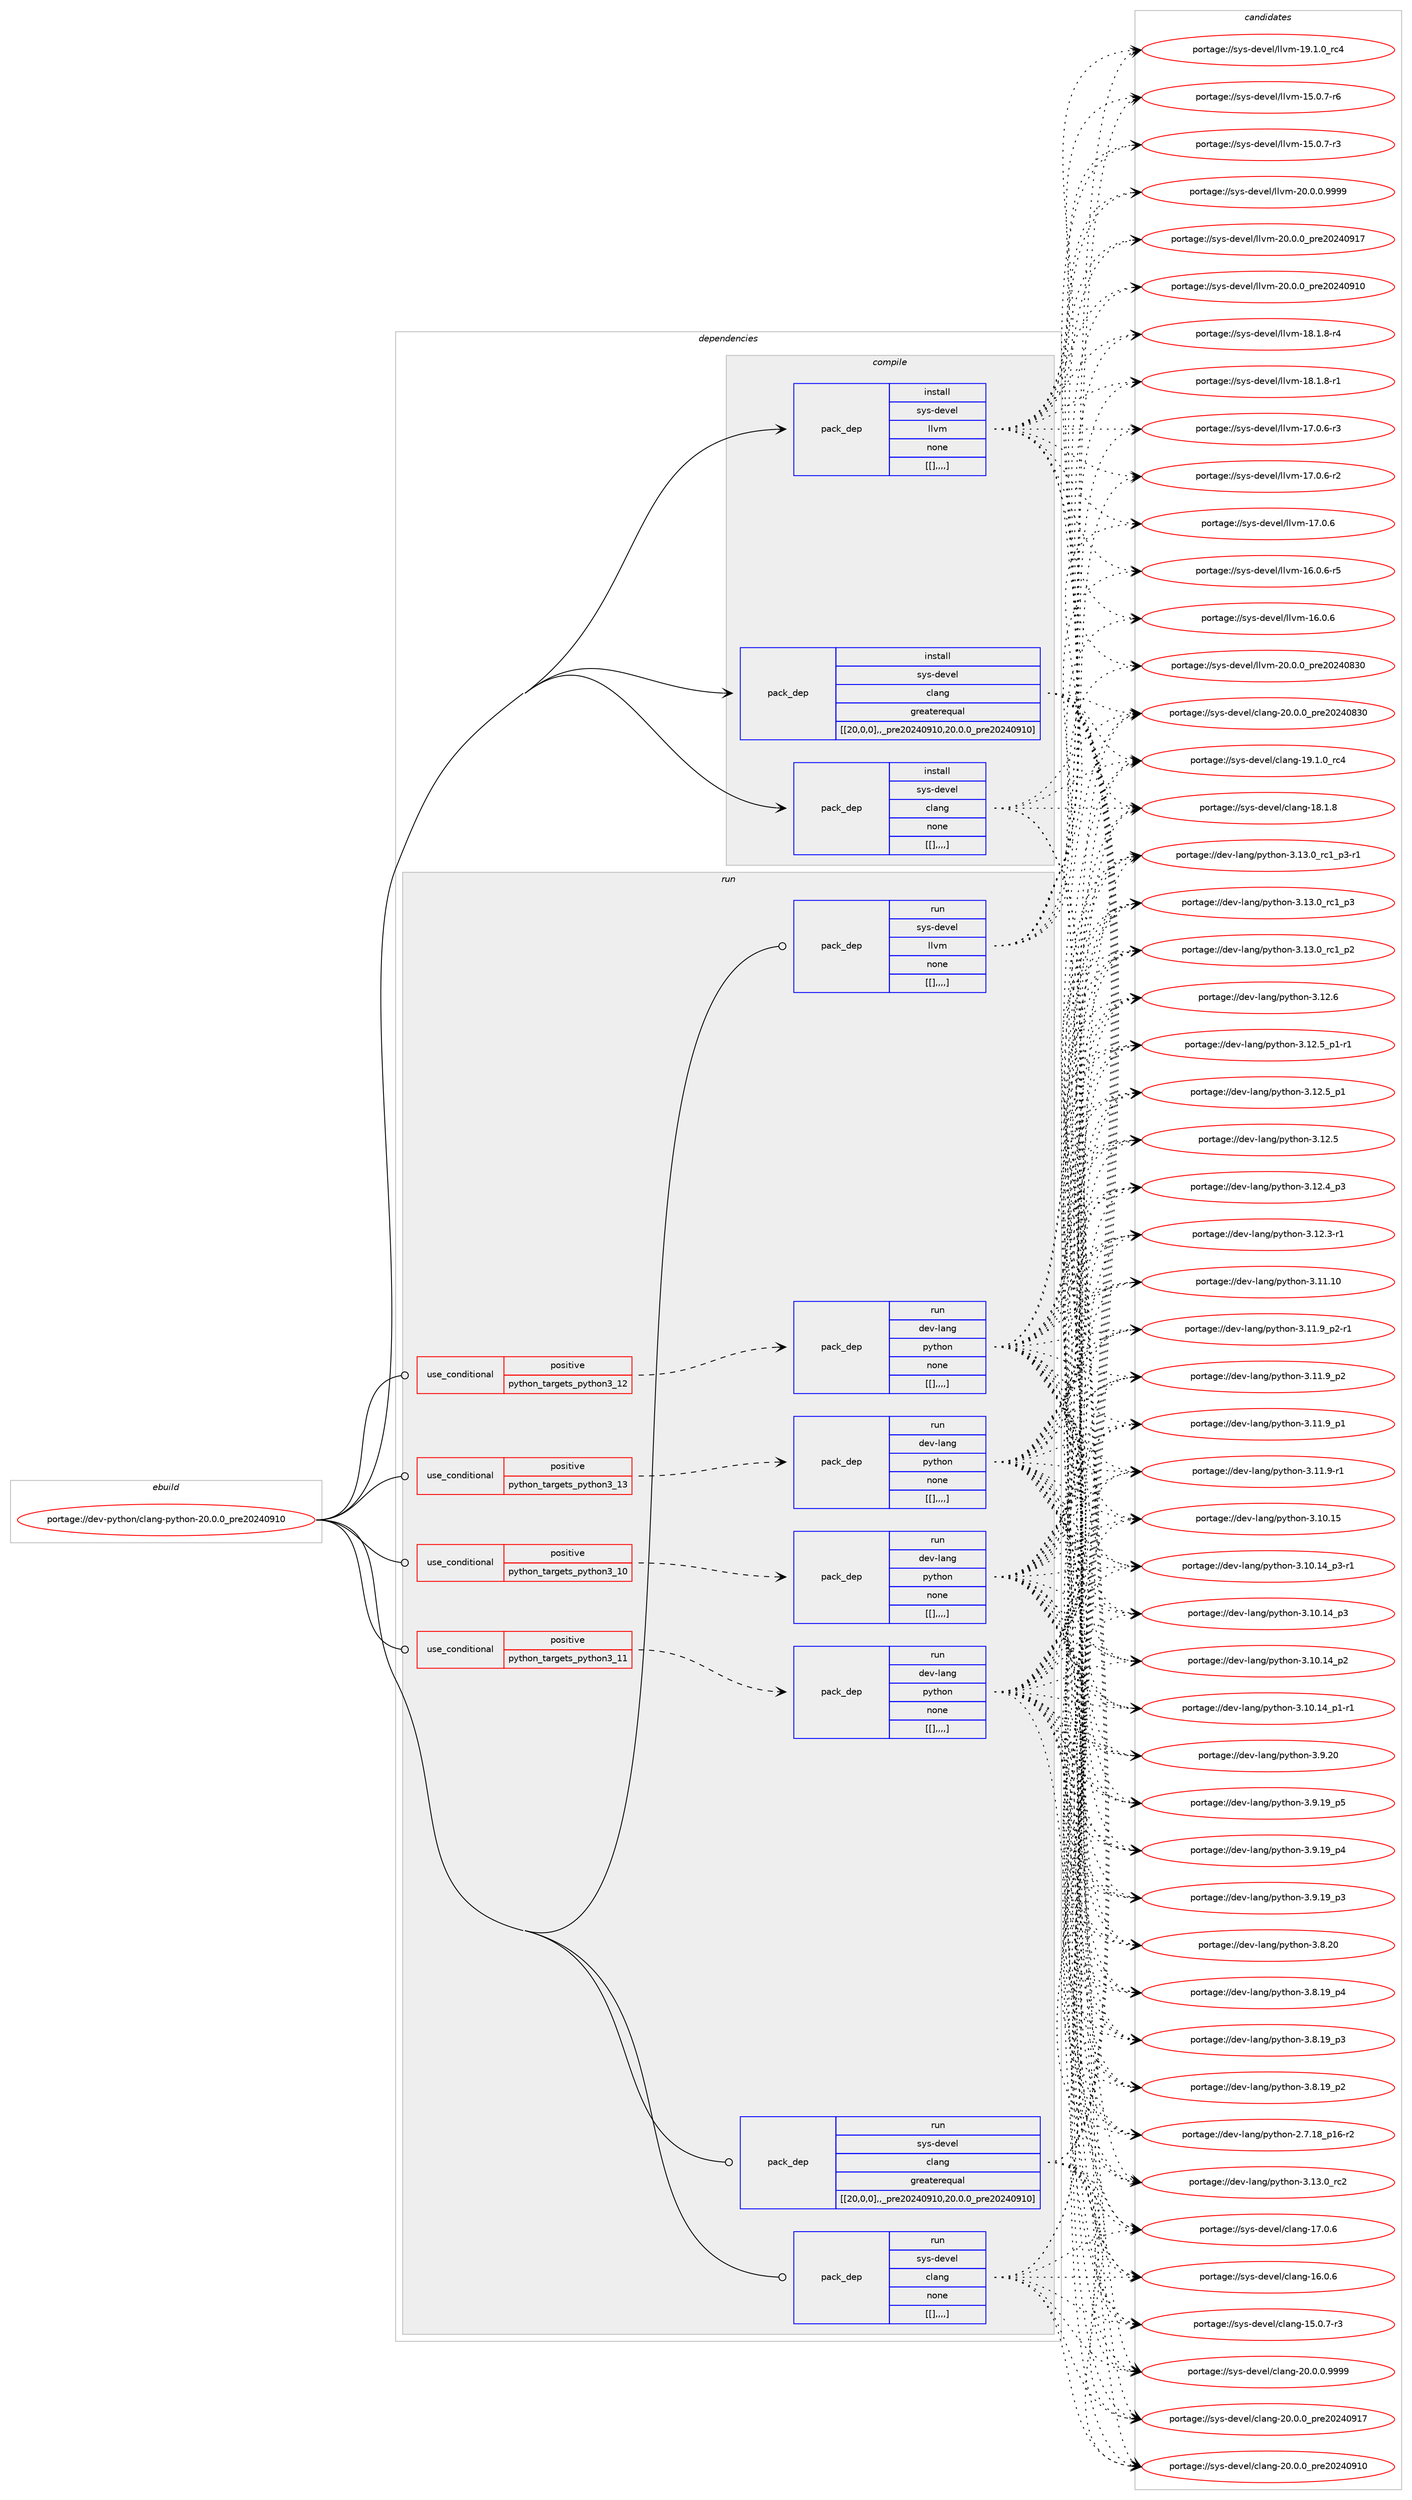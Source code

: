 digraph prolog {

# *************
# Graph options
# *************

newrank=true;
concentrate=true;
compound=true;
graph [rankdir=LR,fontname=Helvetica,fontsize=10,ranksep=1.5];#, ranksep=2.5, nodesep=0.2];
edge  [arrowhead=vee];
node  [fontname=Helvetica,fontsize=10];

# **********
# The ebuild
# **********

subgraph cluster_leftcol {
color=gray;
label=<<i>ebuild</i>>;
id [label="portage://dev-python/clang-python-20.0.0_pre20240910", color=red, width=4, href="../dev-python/clang-python-20.0.0_pre20240910.svg"];
}

# ****************
# The dependencies
# ****************

subgraph cluster_midcol {
color=gray;
label=<<i>dependencies</i>>;
subgraph cluster_compile {
fillcolor="#eeeeee";
style=filled;
label=<<i>compile</i>>;
subgraph pack111250 {
dependency144775 [label=<<TABLE BORDER="0" CELLBORDER="1" CELLSPACING="0" CELLPADDING="4" WIDTH="220"><TR><TD ROWSPAN="6" CELLPADDING="30">pack_dep</TD></TR><TR><TD WIDTH="110">install</TD></TR><TR><TD>sys-devel</TD></TR><TR><TD>clang</TD></TR><TR><TD>greaterequal</TD></TR><TR><TD>[[20,0,0],,_pre20240910,20.0.0_pre20240910]</TD></TR></TABLE>>, shape=none, color=blue];
}
id:e -> dependency144775:w [weight=20,style="solid",arrowhead="vee"];
subgraph pack111251 {
dependency144776 [label=<<TABLE BORDER="0" CELLBORDER="1" CELLSPACING="0" CELLPADDING="4" WIDTH="220"><TR><TD ROWSPAN="6" CELLPADDING="30">pack_dep</TD></TR><TR><TD WIDTH="110">install</TD></TR><TR><TD>sys-devel</TD></TR><TR><TD>clang</TD></TR><TR><TD>none</TD></TR><TR><TD>[[],,,,]</TD></TR></TABLE>>, shape=none, color=blue];
}
id:e -> dependency144776:w [weight=20,style="solid",arrowhead="vee"];
subgraph pack111252 {
dependency144777 [label=<<TABLE BORDER="0" CELLBORDER="1" CELLSPACING="0" CELLPADDING="4" WIDTH="220"><TR><TD ROWSPAN="6" CELLPADDING="30">pack_dep</TD></TR><TR><TD WIDTH="110">install</TD></TR><TR><TD>sys-devel</TD></TR><TR><TD>llvm</TD></TR><TR><TD>none</TD></TR><TR><TD>[[],,,,]</TD></TR></TABLE>>, shape=none, color=blue];
}
id:e -> dependency144777:w [weight=20,style="solid",arrowhead="vee"];
}
subgraph cluster_compileandrun {
fillcolor="#eeeeee";
style=filled;
label=<<i>compile and run</i>>;
}
subgraph cluster_run {
fillcolor="#eeeeee";
style=filled;
label=<<i>run</i>>;
subgraph cond32309 {
dependency144778 [label=<<TABLE BORDER="0" CELLBORDER="1" CELLSPACING="0" CELLPADDING="4"><TR><TD ROWSPAN="3" CELLPADDING="10">use_conditional</TD></TR><TR><TD>positive</TD></TR><TR><TD>python_targets_python3_10</TD></TR></TABLE>>, shape=none, color=red];
subgraph pack111253 {
dependency144779 [label=<<TABLE BORDER="0" CELLBORDER="1" CELLSPACING="0" CELLPADDING="4" WIDTH="220"><TR><TD ROWSPAN="6" CELLPADDING="30">pack_dep</TD></TR><TR><TD WIDTH="110">run</TD></TR><TR><TD>dev-lang</TD></TR><TR><TD>python</TD></TR><TR><TD>none</TD></TR><TR><TD>[[],,,,]</TD></TR></TABLE>>, shape=none, color=blue];
}
dependency144778:e -> dependency144779:w [weight=20,style="dashed",arrowhead="vee"];
}
id:e -> dependency144778:w [weight=20,style="solid",arrowhead="odot"];
subgraph cond32310 {
dependency144780 [label=<<TABLE BORDER="0" CELLBORDER="1" CELLSPACING="0" CELLPADDING="4"><TR><TD ROWSPAN="3" CELLPADDING="10">use_conditional</TD></TR><TR><TD>positive</TD></TR><TR><TD>python_targets_python3_11</TD></TR></TABLE>>, shape=none, color=red];
subgraph pack111254 {
dependency144781 [label=<<TABLE BORDER="0" CELLBORDER="1" CELLSPACING="0" CELLPADDING="4" WIDTH="220"><TR><TD ROWSPAN="6" CELLPADDING="30">pack_dep</TD></TR><TR><TD WIDTH="110">run</TD></TR><TR><TD>dev-lang</TD></TR><TR><TD>python</TD></TR><TR><TD>none</TD></TR><TR><TD>[[],,,,]</TD></TR></TABLE>>, shape=none, color=blue];
}
dependency144780:e -> dependency144781:w [weight=20,style="dashed",arrowhead="vee"];
}
id:e -> dependency144780:w [weight=20,style="solid",arrowhead="odot"];
subgraph cond32311 {
dependency144782 [label=<<TABLE BORDER="0" CELLBORDER="1" CELLSPACING="0" CELLPADDING="4"><TR><TD ROWSPAN="3" CELLPADDING="10">use_conditional</TD></TR><TR><TD>positive</TD></TR><TR><TD>python_targets_python3_12</TD></TR></TABLE>>, shape=none, color=red];
subgraph pack111255 {
dependency144783 [label=<<TABLE BORDER="0" CELLBORDER="1" CELLSPACING="0" CELLPADDING="4" WIDTH="220"><TR><TD ROWSPAN="6" CELLPADDING="30">pack_dep</TD></TR><TR><TD WIDTH="110">run</TD></TR><TR><TD>dev-lang</TD></TR><TR><TD>python</TD></TR><TR><TD>none</TD></TR><TR><TD>[[],,,,]</TD></TR></TABLE>>, shape=none, color=blue];
}
dependency144782:e -> dependency144783:w [weight=20,style="dashed",arrowhead="vee"];
}
id:e -> dependency144782:w [weight=20,style="solid",arrowhead="odot"];
subgraph cond32312 {
dependency144784 [label=<<TABLE BORDER="0" CELLBORDER="1" CELLSPACING="0" CELLPADDING="4"><TR><TD ROWSPAN="3" CELLPADDING="10">use_conditional</TD></TR><TR><TD>positive</TD></TR><TR><TD>python_targets_python3_13</TD></TR></TABLE>>, shape=none, color=red];
subgraph pack111256 {
dependency144785 [label=<<TABLE BORDER="0" CELLBORDER="1" CELLSPACING="0" CELLPADDING="4" WIDTH="220"><TR><TD ROWSPAN="6" CELLPADDING="30">pack_dep</TD></TR><TR><TD WIDTH="110">run</TD></TR><TR><TD>dev-lang</TD></TR><TR><TD>python</TD></TR><TR><TD>none</TD></TR><TR><TD>[[],,,,]</TD></TR></TABLE>>, shape=none, color=blue];
}
dependency144784:e -> dependency144785:w [weight=20,style="dashed",arrowhead="vee"];
}
id:e -> dependency144784:w [weight=20,style="solid",arrowhead="odot"];
subgraph pack111257 {
dependency144786 [label=<<TABLE BORDER="0" CELLBORDER="1" CELLSPACING="0" CELLPADDING="4" WIDTH="220"><TR><TD ROWSPAN="6" CELLPADDING="30">pack_dep</TD></TR><TR><TD WIDTH="110">run</TD></TR><TR><TD>sys-devel</TD></TR><TR><TD>clang</TD></TR><TR><TD>greaterequal</TD></TR><TR><TD>[[20,0,0],,_pre20240910,20.0.0_pre20240910]</TD></TR></TABLE>>, shape=none, color=blue];
}
id:e -> dependency144786:w [weight=20,style="solid",arrowhead="odot"];
subgraph pack111258 {
dependency144787 [label=<<TABLE BORDER="0" CELLBORDER="1" CELLSPACING="0" CELLPADDING="4" WIDTH="220"><TR><TD ROWSPAN="6" CELLPADDING="30">pack_dep</TD></TR><TR><TD WIDTH="110">run</TD></TR><TR><TD>sys-devel</TD></TR><TR><TD>clang</TD></TR><TR><TD>none</TD></TR><TR><TD>[[],,,,]</TD></TR></TABLE>>, shape=none, color=blue];
}
id:e -> dependency144787:w [weight=20,style="solid",arrowhead="odot"];
subgraph pack111259 {
dependency144788 [label=<<TABLE BORDER="0" CELLBORDER="1" CELLSPACING="0" CELLPADDING="4" WIDTH="220"><TR><TD ROWSPAN="6" CELLPADDING="30">pack_dep</TD></TR><TR><TD WIDTH="110">run</TD></TR><TR><TD>sys-devel</TD></TR><TR><TD>llvm</TD></TR><TR><TD>none</TD></TR><TR><TD>[[],,,,]</TD></TR></TABLE>>, shape=none, color=blue];
}
id:e -> dependency144788:w [weight=20,style="solid",arrowhead="odot"];
}
}

# **************
# The candidates
# **************

subgraph cluster_choices {
rank=same;
color=gray;
label=<<i>candidates</i>>;

subgraph choice111250 {
color=black;
nodesep=1;
choice11512111545100101118101108479910897110103455048464846484657575757 [label="portage://sys-devel/clang-20.0.0.9999", color=red, width=4,href="../sys-devel/clang-20.0.0.9999.svg"];
choice1151211154510010111810110847991089711010345504846484648951121141015048505248574955 [label="portage://sys-devel/clang-20.0.0_pre20240917", color=red, width=4,href="../sys-devel/clang-20.0.0_pre20240917.svg"];
choice1151211154510010111810110847991089711010345504846484648951121141015048505248574948 [label="portage://sys-devel/clang-20.0.0_pre20240910", color=red, width=4,href="../sys-devel/clang-20.0.0_pre20240910.svg"];
choice1151211154510010111810110847991089711010345504846484648951121141015048505248565148 [label="portage://sys-devel/clang-20.0.0_pre20240830", color=red, width=4,href="../sys-devel/clang-20.0.0_pre20240830.svg"];
choice1151211154510010111810110847991089711010345495746494648951149952 [label="portage://sys-devel/clang-19.1.0_rc4", color=red, width=4,href="../sys-devel/clang-19.1.0_rc4.svg"];
choice1151211154510010111810110847991089711010345495646494656 [label="portage://sys-devel/clang-18.1.8", color=red, width=4,href="../sys-devel/clang-18.1.8.svg"];
choice1151211154510010111810110847991089711010345495546484654 [label="portage://sys-devel/clang-17.0.6", color=red, width=4,href="../sys-devel/clang-17.0.6.svg"];
choice1151211154510010111810110847991089711010345495446484654 [label="portage://sys-devel/clang-16.0.6", color=red, width=4,href="../sys-devel/clang-16.0.6.svg"];
choice11512111545100101118101108479910897110103454953464846554511451 [label="portage://sys-devel/clang-15.0.7-r3", color=red, width=4,href="../sys-devel/clang-15.0.7-r3.svg"];
dependency144775:e -> choice11512111545100101118101108479910897110103455048464846484657575757:w [style=dotted,weight="100"];
dependency144775:e -> choice1151211154510010111810110847991089711010345504846484648951121141015048505248574955:w [style=dotted,weight="100"];
dependency144775:e -> choice1151211154510010111810110847991089711010345504846484648951121141015048505248574948:w [style=dotted,weight="100"];
dependency144775:e -> choice1151211154510010111810110847991089711010345504846484648951121141015048505248565148:w [style=dotted,weight="100"];
dependency144775:e -> choice1151211154510010111810110847991089711010345495746494648951149952:w [style=dotted,weight="100"];
dependency144775:e -> choice1151211154510010111810110847991089711010345495646494656:w [style=dotted,weight="100"];
dependency144775:e -> choice1151211154510010111810110847991089711010345495546484654:w [style=dotted,weight="100"];
dependency144775:e -> choice1151211154510010111810110847991089711010345495446484654:w [style=dotted,weight="100"];
dependency144775:e -> choice11512111545100101118101108479910897110103454953464846554511451:w [style=dotted,weight="100"];
}
subgraph choice111251 {
color=black;
nodesep=1;
choice11512111545100101118101108479910897110103455048464846484657575757 [label="portage://sys-devel/clang-20.0.0.9999", color=red, width=4,href="../sys-devel/clang-20.0.0.9999.svg"];
choice1151211154510010111810110847991089711010345504846484648951121141015048505248574955 [label="portage://sys-devel/clang-20.0.0_pre20240917", color=red, width=4,href="../sys-devel/clang-20.0.0_pre20240917.svg"];
choice1151211154510010111810110847991089711010345504846484648951121141015048505248574948 [label="portage://sys-devel/clang-20.0.0_pre20240910", color=red, width=4,href="../sys-devel/clang-20.0.0_pre20240910.svg"];
choice1151211154510010111810110847991089711010345504846484648951121141015048505248565148 [label="portage://sys-devel/clang-20.0.0_pre20240830", color=red, width=4,href="../sys-devel/clang-20.0.0_pre20240830.svg"];
choice1151211154510010111810110847991089711010345495746494648951149952 [label="portage://sys-devel/clang-19.1.0_rc4", color=red, width=4,href="../sys-devel/clang-19.1.0_rc4.svg"];
choice1151211154510010111810110847991089711010345495646494656 [label="portage://sys-devel/clang-18.1.8", color=red, width=4,href="../sys-devel/clang-18.1.8.svg"];
choice1151211154510010111810110847991089711010345495546484654 [label="portage://sys-devel/clang-17.0.6", color=red, width=4,href="../sys-devel/clang-17.0.6.svg"];
choice1151211154510010111810110847991089711010345495446484654 [label="portage://sys-devel/clang-16.0.6", color=red, width=4,href="../sys-devel/clang-16.0.6.svg"];
choice11512111545100101118101108479910897110103454953464846554511451 [label="portage://sys-devel/clang-15.0.7-r3", color=red, width=4,href="../sys-devel/clang-15.0.7-r3.svg"];
dependency144776:e -> choice11512111545100101118101108479910897110103455048464846484657575757:w [style=dotted,weight="100"];
dependency144776:e -> choice1151211154510010111810110847991089711010345504846484648951121141015048505248574955:w [style=dotted,weight="100"];
dependency144776:e -> choice1151211154510010111810110847991089711010345504846484648951121141015048505248574948:w [style=dotted,weight="100"];
dependency144776:e -> choice1151211154510010111810110847991089711010345504846484648951121141015048505248565148:w [style=dotted,weight="100"];
dependency144776:e -> choice1151211154510010111810110847991089711010345495746494648951149952:w [style=dotted,weight="100"];
dependency144776:e -> choice1151211154510010111810110847991089711010345495646494656:w [style=dotted,weight="100"];
dependency144776:e -> choice1151211154510010111810110847991089711010345495546484654:w [style=dotted,weight="100"];
dependency144776:e -> choice1151211154510010111810110847991089711010345495446484654:w [style=dotted,weight="100"];
dependency144776:e -> choice11512111545100101118101108479910897110103454953464846554511451:w [style=dotted,weight="100"];
}
subgraph choice111252 {
color=black;
nodesep=1;
choice1151211154510010111810110847108108118109455048464846484657575757 [label="portage://sys-devel/llvm-20.0.0.9999", color=red, width=4,href="../sys-devel/llvm-20.0.0.9999.svg"];
choice115121115451001011181011084710810811810945504846484648951121141015048505248574955 [label="portage://sys-devel/llvm-20.0.0_pre20240917", color=red, width=4,href="../sys-devel/llvm-20.0.0_pre20240917.svg"];
choice115121115451001011181011084710810811810945504846484648951121141015048505248574948 [label="portage://sys-devel/llvm-20.0.0_pre20240910", color=red, width=4,href="../sys-devel/llvm-20.0.0_pre20240910.svg"];
choice115121115451001011181011084710810811810945504846484648951121141015048505248565148 [label="portage://sys-devel/llvm-20.0.0_pre20240830", color=red, width=4,href="../sys-devel/llvm-20.0.0_pre20240830.svg"];
choice115121115451001011181011084710810811810945495746494648951149952 [label="portage://sys-devel/llvm-19.1.0_rc4", color=red, width=4,href="../sys-devel/llvm-19.1.0_rc4.svg"];
choice1151211154510010111810110847108108118109454956464946564511452 [label="portage://sys-devel/llvm-18.1.8-r4", color=red, width=4,href="../sys-devel/llvm-18.1.8-r4.svg"];
choice1151211154510010111810110847108108118109454956464946564511449 [label="portage://sys-devel/llvm-18.1.8-r1", color=red, width=4,href="../sys-devel/llvm-18.1.8-r1.svg"];
choice1151211154510010111810110847108108118109454955464846544511451 [label="portage://sys-devel/llvm-17.0.6-r3", color=red, width=4,href="../sys-devel/llvm-17.0.6-r3.svg"];
choice1151211154510010111810110847108108118109454955464846544511450 [label="portage://sys-devel/llvm-17.0.6-r2", color=red, width=4,href="../sys-devel/llvm-17.0.6-r2.svg"];
choice115121115451001011181011084710810811810945495546484654 [label="portage://sys-devel/llvm-17.0.6", color=red, width=4,href="../sys-devel/llvm-17.0.6.svg"];
choice1151211154510010111810110847108108118109454954464846544511453 [label="portage://sys-devel/llvm-16.0.6-r5", color=red, width=4,href="../sys-devel/llvm-16.0.6-r5.svg"];
choice115121115451001011181011084710810811810945495446484654 [label="portage://sys-devel/llvm-16.0.6", color=red, width=4,href="../sys-devel/llvm-16.0.6.svg"];
choice1151211154510010111810110847108108118109454953464846554511454 [label="portage://sys-devel/llvm-15.0.7-r6", color=red, width=4,href="../sys-devel/llvm-15.0.7-r6.svg"];
choice1151211154510010111810110847108108118109454953464846554511451 [label="portage://sys-devel/llvm-15.0.7-r3", color=red, width=4,href="../sys-devel/llvm-15.0.7-r3.svg"];
dependency144777:e -> choice1151211154510010111810110847108108118109455048464846484657575757:w [style=dotted,weight="100"];
dependency144777:e -> choice115121115451001011181011084710810811810945504846484648951121141015048505248574955:w [style=dotted,weight="100"];
dependency144777:e -> choice115121115451001011181011084710810811810945504846484648951121141015048505248574948:w [style=dotted,weight="100"];
dependency144777:e -> choice115121115451001011181011084710810811810945504846484648951121141015048505248565148:w [style=dotted,weight="100"];
dependency144777:e -> choice115121115451001011181011084710810811810945495746494648951149952:w [style=dotted,weight="100"];
dependency144777:e -> choice1151211154510010111810110847108108118109454956464946564511452:w [style=dotted,weight="100"];
dependency144777:e -> choice1151211154510010111810110847108108118109454956464946564511449:w [style=dotted,weight="100"];
dependency144777:e -> choice1151211154510010111810110847108108118109454955464846544511451:w [style=dotted,weight="100"];
dependency144777:e -> choice1151211154510010111810110847108108118109454955464846544511450:w [style=dotted,weight="100"];
dependency144777:e -> choice115121115451001011181011084710810811810945495546484654:w [style=dotted,weight="100"];
dependency144777:e -> choice1151211154510010111810110847108108118109454954464846544511453:w [style=dotted,weight="100"];
dependency144777:e -> choice115121115451001011181011084710810811810945495446484654:w [style=dotted,weight="100"];
dependency144777:e -> choice1151211154510010111810110847108108118109454953464846554511454:w [style=dotted,weight="100"];
dependency144777:e -> choice1151211154510010111810110847108108118109454953464846554511451:w [style=dotted,weight="100"];
}
subgraph choice111253 {
color=black;
nodesep=1;
choice10010111845108971101034711212111610411111045514649514648951149950 [label="portage://dev-lang/python-3.13.0_rc2", color=red, width=4,href="../dev-lang/python-3.13.0_rc2.svg"];
choice1001011184510897110103471121211161041111104551464951464895114994995112514511449 [label="portage://dev-lang/python-3.13.0_rc1_p3-r1", color=red, width=4,href="../dev-lang/python-3.13.0_rc1_p3-r1.svg"];
choice100101118451089711010347112121116104111110455146495146489511499499511251 [label="portage://dev-lang/python-3.13.0_rc1_p3", color=red, width=4,href="../dev-lang/python-3.13.0_rc1_p3.svg"];
choice100101118451089711010347112121116104111110455146495146489511499499511250 [label="portage://dev-lang/python-3.13.0_rc1_p2", color=red, width=4,href="../dev-lang/python-3.13.0_rc1_p2.svg"];
choice10010111845108971101034711212111610411111045514649504654 [label="portage://dev-lang/python-3.12.6", color=red, width=4,href="../dev-lang/python-3.12.6.svg"];
choice1001011184510897110103471121211161041111104551464950465395112494511449 [label="portage://dev-lang/python-3.12.5_p1-r1", color=red, width=4,href="../dev-lang/python-3.12.5_p1-r1.svg"];
choice100101118451089711010347112121116104111110455146495046539511249 [label="portage://dev-lang/python-3.12.5_p1", color=red, width=4,href="../dev-lang/python-3.12.5_p1.svg"];
choice10010111845108971101034711212111610411111045514649504653 [label="portage://dev-lang/python-3.12.5", color=red, width=4,href="../dev-lang/python-3.12.5.svg"];
choice100101118451089711010347112121116104111110455146495046529511251 [label="portage://dev-lang/python-3.12.4_p3", color=red, width=4,href="../dev-lang/python-3.12.4_p3.svg"];
choice100101118451089711010347112121116104111110455146495046514511449 [label="portage://dev-lang/python-3.12.3-r1", color=red, width=4,href="../dev-lang/python-3.12.3-r1.svg"];
choice1001011184510897110103471121211161041111104551464949464948 [label="portage://dev-lang/python-3.11.10", color=red, width=4,href="../dev-lang/python-3.11.10.svg"];
choice1001011184510897110103471121211161041111104551464949465795112504511449 [label="portage://dev-lang/python-3.11.9_p2-r1", color=red, width=4,href="../dev-lang/python-3.11.9_p2-r1.svg"];
choice100101118451089711010347112121116104111110455146494946579511250 [label="portage://dev-lang/python-3.11.9_p2", color=red, width=4,href="../dev-lang/python-3.11.9_p2.svg"];
choice100101118451089711010347112121116104111110455146494946579511249 [label="portage://dev-lang/python-3.11.9_p1", color=red, width=4,href="../dev-lang/python-3.11.9_p1.svg"];
choice100101118451089711010347112121116104111110455146494946574511449 [label="portage://dev-lang/python-3.11.9-r1", color=red, width=4,href="../dev-lang/python-3.11.9-r1.svg"];
choice1001011184510897110103471121211161041111104551464948464953 [label="portage://dev-lang/python-3.10.15", color=red, width=4,href="../dev-lang/python-3.10.15.svg"];
choice100101118451089711010347112121116104111110455146494846495295112514511449 [label="portage://dev-lang/python-3.10.14_p3-r1", color=red, width=4,href="../dev-lang/python-3.10.14_p3-r1.svg"];
choice10010111845108971101034711212111610411111045514649484649529511251 [label="portage://dev-lang/python-3.10.14_p3", color=red, width=4,href="../dev-lang/python-3.10.14_p3.svg"];
choice10010111845108971101034711212111610411111045514649484649529511250 [label="portage://dev-lang/python-3.10.14_p2", color=red, width=4,href="../dev-lang/python-3.10.14_p2.svg"];
choice100101118451089711010347112121116104111110455146494846495295112494511449 [label="portage://dev-lang/python-3.10.14_p1-r1", color=red, width=4,href="../dev-lang/python-3.10.14_p1-r1.svg"];
choice10010111845108971101034711212111610411111045514657465048 [label="portage://dev-lang/python-3.9.20", color=red, width=4,href="../dev-lang/python-3.9.20.svg"];
choice100101118451089711010347112121116104111110455146574649579511253 [label="portage://dev-lang/python-3.9.19_p5", color=red, width=4,href="../dev-lang/python-3.9.19_p5.svg"];
choice100101118451089711010347112121116104111110455146574649579511252 [label="portage://dev-lang/python-3.9.19_p4", color=red, width=4,href="../dev-lang/python-3.9.19_p4.svg"];
choice100101118451089711010347112121116104111110455146574649579511251 [label="portage://dev-lang/python-3.9.19_p3", color=red, width=4,href="../dev-lang/python-3.9.19_p3.svg"];
choice10010111845108971101034711212111610411111045514656465048 [label="portage://dev-lang/python-3.8.20", color=red, width=4,href="../dev-lang/python-3.8.20.svg"];
choice100101118451089711010347112121116104111110455146564649579511252 [label="portage://dev-lang/python-3.8.19_p4", color=red, width=4,href="../dev-lang/python-3.8.19_p4.svg"];
choice100101118451089711010347112121116104111110455146564649579511251 [label="portage://dev-lang/python-3.8.19_p3", color=red, width=4,href="../dev-lang/python-3.8.19_p3.svg"];
choice100101118451089711010347112121116104111110455146564649579511250 [label="portage://dev-lang/python-3.8.19_p2", color=red, width=4,href="../dev-lang/python-3.8.19_p2.svg"];
choice100101118451089711010347112121116104111110455046554649569511249544511450 [label="portage://dev-lang/python-2.7.18_p16-r2", color=red, width=4,href="../dev-lang/python-2.7.18_p16-r2.svg"];
dependency144779:e -> choice10010111845108971101034711212111610411111045514649514648951149950:w [style=dotted,weight="100"];
dependency144779:e -> choice1001011184510897110103471121211161041111104551464951464895114994995112514511449:w [style=dotted,weight="100"];
dependency144779:e -> choice100101118451089711010347112121116104111110455146495146489511499499511251:w [style=dotted,weight="100"];
dependency144779:e -> choice100101118451089711010347112121116104111110455146495146489511499499511250:w [style=dotted,weight="100"];
dependency144779:e -> choice10010111845108971101034711212111610411111045514649504654:w [style=dotted,weight="100"];
dependency144779:e -> choice1001011184510897110103471121211161041111104551464950465395112494511449:w [style=dotted,weight="100"];
dependency144779:e -> choice100101118451089711010347112121116104111110455146495046539511249:w [style=dotted,weight="100"];
dependency144779:e -> choice10010111845108971101034711212111610411111045514649504653:w [style=dotted,weight="100"];
dependency144779:e -> choice100101118451089711010347112121116104111110455146495046529511251:w [style=dotted,weight="100"];
dependency144779:e -> choice100101118451089711010347112121116104111110455146495046514511449:w [style=dotted,weight="100"];
dependency144779:e -> choice1001011184510897110103471121211161041111104551464949464948:w [style=dotted,weight="100"];
dependency144779:e -> choice1001011184510897110103471121211161041111104551464949465795112504511449:w [style=dotted,weight="100"];
dependency144779:e -> choice100101118451089711010347112121116104111110455146494946579511250:w [style=dotted,weight="100"];
dependency144779:e -> choice100101118451089711010347112121116104111110455146494946579511249:w [style=dotted,weight="100"];
dependency144779:e -> choice100101118451089711010347112121116104111110455146494946574511449:w [style=dotted,weight="100"];
dependency144779:e -> choice1001011184510897110103471121211161041111104551464948464953:w [style=dotted,weight="100"];
dependency144779:e -> choice100101118451089711010347112121116104111110455146494846495295112514511449:w [style=dotted,weight="100"];
dependency144779:e -> choice10010111845108971101034711212111610411111045514649484649529511251:w [style=dotted,weight="100"];
dependency144779:e -> choice10010111845108971101034711212111610411111045514649484649529511250:w [style=dotted,weight="100"];
dependency144779:e -> choice100101118451089711010347112121116104111110455146494846495295112494511449:w [style=dotted,weight="100"];
dependency144779:e -> choice10010111845108971101034711212111610411111045514657465048:w [style=dotted,weight="100"];
dependency144779:e -> choice100101118451089711010347112121116104111110455146574649579511253:w [style=dotted,weight="100"];
dependency144779:e -> choice100101118451089711010347112121116104111110455146574649579511252:w [style=dotted,weight="100"];
dependency144779:e -> choice100101118451089711010347112121116104111110455146574649579511251:w [style=dotted,weight="100"];
dependency144779:e -> choice10010111845108971101034711212111610411111045514656465048:w [style=dotted,weight="100"];
dependency144779:e -> choice100101118451089711010347112121116104111110455146564649579511252:w [style=dotted,weight="100"];
dependency144779:e -> choice100101118451089711010347112121116104111110455146564649579511251:w [style=dotted,weight="100"];
dependency144779:e -> choice100101118451089711010347112121116104111110455146564649579511250:w [style=dotted,weight="100"];
dependency144779:e -> choice100101118451089711010347112121116104111110455046554649569511249544511450:w [style=dotted,weight="100"];
}
subgraph choice111254 {
color=black;
nodesep=1;
choice10010111845108971101034711212111610411111045514649514648951149950 [label="portage://dev-lang/python-3.13.0_rc2", color=red, width=4,href="../dev-lang/python-3.13.0_rc2.svg"];
choice1001011184510897110103471121211161041111104551464951464895114994995112514511449 [label="portage://dev-lang/python-3.13.0_rc1_p3-r1", color=red, width=4,href="../dev-lang/python-3.13.0_rc1_p3-r1.svg"];
choice100101118451089711010347112121116104111110455146495146489511499499511251 [label="portage://dev-lang/python-3.13.0_rc1_p3", color=red, width=4,href="../dev-lang/python-3.13.0_rc1_p3.svg"];
choice100101118451089711010347112121116104111110455146495146489511499499511250 [label="portage://dev-lang/python-3.13.0_rc1_p2", color=red, width=4,href="../dev-lang/python-3.13.0_rc1_p2.svg"];
choice10010111845108971101034711212111610411111045514649504654 [label="portage://dev-lang/python-3.12.6", color=red, width=4,href="../dev-lang/python-3.12.6.svg"];
choice1001011184510897110103471121211161041111104551464950465395112494511449 [label="portage://dev-lang/python-3.12.5_p1-r1", color=red, width=4,href="../dev-lang/python-3.12.5_p1-r1.svg"];
choice100101118451089711010347112121116104111110455146495046539511249 [label="portage://dev-lang/python-3.12.5_p1", color=red, width=4,href="../dev-lang/python-3.12.5_p1.svg"];
choice10010111845108971101034711212111610411111045514649504653 [label="portage://dev-lang/python-3.12.5", color=red, width=4,href="../dev-lang/python-3.12.5.svg"];
choice100101118451089711010347112121116104111110455146495046529511251 [label="portage://dev-lang/python-3.12.4_p3", color=red, width=4,href="../dev-lang/python-3.12.4_p3.svg"];
choice100101118451089711010347112121116104111110455146495046514511449 [label="portage://dev-lang/python-3.12.3-r1", color=red, width=4,href="../dev-lang/python-3.12.3-r1.svg"];
choice1001011184510897110103471121211161041111104551464949464948 [label="portage://dev-lang/python-3.11.10", color=red, width=4,href="../dev-lang/python-3.11.10.svg"];
choice1001011184510897110103471121211161041111104551464949465795112504511449 [label="portage://dev-lang/python-3.11.9_p2-r1", color=red, width=4,href="../dev-lang/python-3.11.9_p2-r1.svg"];
choice100101118451089711010347112121116104111110455146494946579511250 [label="portage://dev-lang/python-3.11.9_p2", color=red, width=4,href="../dev-lang/python-3.11.9_p2.svg"];
choice100101118451089711010347112121116104111110455146494946579511249 [label="portage://dev-lang/python-3.11.9_p1", color=red, width=4,href="../dev-lang/python-3.11.9_p1.svg"];
choice100101118451089711010347112121116104111110455146494946574511449 [label="portage://dev-lang/python-3.11.9-r1", color=red, width=4,href="../dev-lang/python-3.11.9-r1.svg"];
choice1001011184510897110103471121211161041111104551464948464953 [label="portage://dev-lang/python-3.10.15", color=red, width=4,href="../dev-lang/python-3.10.15.svg"];
choice100101118451089711010347112121116104111110455146494846495295112514511449 [label="portage://dev-lang/python-3.10.14_p3-r1", color=red, width=4,href="../dev-lang/python-3.10.14_p3-r1.svg"];
choice10010111845108971101034711212111610411111045514649484649529511251 [label="portage://dev-lang/python-3.10.14_p3", color=red, width=4,href="../dev-lang/python-3.10.14_p3.svg"];
choice10010111845108971101034711212111610411111045514649484649529511250 [label="portage://dev-lang/python-3.10.14_p2", color=red, width=4,href="../dev-lang/python-3.10.14_p2.svg"];
choice100101118451089711010347112121116104111110455146494846495295112494511449 [label="portage://dev-lang/python-3.10.14_p1-r1", color=red, width=4,href="../dev-lang/python-3.10.14_p1-r1.svg"];
choice10010111845108971101034711212111610411111045514657465048 [label="portage://dev-lang/python-3.9.20", color=red, width=4,href="../dev-lang/python-3.9.20.svg"];
choice100101118451089711010347112121116104111110455146574649579511253 [label="portage://dev-lang/python-3.9.19_p5", color=red, width=4,href="../dev-lang/python-3.9.19_p5.svg"];
choice100101118451089711010347112121116104111110455146574649579511252 [label="portage://dev-lang/python-3.9.19_p4", color=red, width=4,href="../dev-lang/python-3.9.19_p4.svg"];
choice100101118451089711010347112121116104111110455146574649579511251 [label="portage://dev-lang/python-3.9.19_p3", color=red, width=4,href="../dev-lang/python-3.9.19_p3.svg"];
choice10010111845108971101034711212111610411111045514656465048 [label="portage://dev-lang/python-3.8.20", color=red, width=4,href="../dev-lang/python-3.8.20.svg"];
choice100101118451089711010347112121116104111110455146564649579511252 [label="portage://dev-lang/python-3.8.19_p4", color=red, width=4,href="../dev-lang/python-3.8.19_p4.svg"];
choice100101118451089711010347112121116104111110455146564649579511251 [label="portage://dev-lang/python-3.8.19_p3", color=red, width=4,href="../dev-lang/python-3.8.19_p3.svg"];
choice100101118451089711010347112121116104111110455146564649579511250 [label="portage://dev-lang/python-3.8.19_p2", color=red, width=4,href="../dev-lang/python-3.8.19_p2.svg"];
choice100101118451089711010347112121116104111110455046554649569511249544511450 [label="portage://dev-lang/python-2.7.18_p16-r2", color=red, width=4,href="../dev-lang/python-2.7.18_p16-r2.svg"];
dependency144781:e -> choice10010111845108971101034711212111610411111045514649514648951149950:w [style=dotted,weight="100"];
dependency144781:e -> choice1001011184510897110103471121211161041111104551464951464895114994995112514511449:w [style=dotted,weight="100"];
dependency144781:e -> choice100101118451089711010347112121116104111110455146495146489511499499511251:w [style=dotted,weight="100"];
dependency144781:e -> choice100101118451089711010347112121116104111110455146495146489511499499511250:w [style=dotted,weight="100"];
dependency144781:e -> choice10010111845108971101034711212111610411111045514649504654:w [style=dotted,weight="100"];
dependency144781:e -> choice1001011184510897110103471121211161041111104551464950465395112494511449:w [style=dotted,weight="100"];
dependency144781:e -> choice100101118451089711010347112121116104111110455146495046539511249:w [style=dotted,weight="100"];
dependency144781:e -> choice10010111845108971101034711212111610411111045514649504653:w [style=dotted,weight="100"];
dependency144781:e -> choice100101118451089711010347112121116104111110455146495046529511251:w [style=dotted,weight="100"];
dependency144781:e -> choice100101118451089711010347112121116104111110455146495046514511449:w [style=dotted,weight="100"];
dependency144781:e -> choice1001011184510897110103471121211161041111104551464949464948:w [style=dotted,weight="100"];
dependency144781:e -> choice1001011184510897110103471121211161041111104551464949465795112504511449:w [style=dotted,weight="100"];
dependency144781:e -> choice100101118451089711010347112121116104111110455146494946579511250:w [style=dotted,weight="100"];
dependency144781:e -> choice100101118451089711010347112121116104111110455146494946579511249:w [style=dotted,weight="100"];
dependency144781:e -> choice100101118451089711010347112121116104111110455146494946574511449:w [style=dotted,weight="100"];
dependency144781:e -> choice1001011184510897110103471121211161041111104551464948464953:w [style=dotted,weight="100"];
dependency144781:e -> choice100101118451089711010347112121116104111110455146494846495295112514511449:w [style=dotted,weight="100"];
dependency144781:e -> choice10010111845108971101034711212111610411111045514649484649529511251:w [style=dotted,weight="100"];
dependency144781:e -> choice10010111845108971101034711212111610411111045514649484649529511250:w [style=dotted,weight="100"];
dependency144781:e -> choice100101118451089711010347112121116104111110455146494846495295112494511449:w [style=dotted,weight="100"];
dependency144781:e -> choice10010111845108971101034711212111610411111045514657465048:w [style=dotted,weight="100"];
dependency144781:e -> choice100101118451089711010347112121116104111110455146574649579511253:w [style=dotted,weight="100"];
dependency144781:e -> choice100101118451089711010347112121116104111110455146574649579511252:w [style=dotted,weight="100"];
dependency144781:e -> choice100101118451089711010347112121116104111110455146574649579511251:w [style=dotted,weight="100"];
dependency144781:e -> choice10010111845108971101034711212111610411111045514656465048:w [style=dotted,weight="100"];
dependency144781:e -> choice100101118451089711010347112121116104111110455146564649579511252:w [style=dotted,weight="100"];
dependency144781:e -> choice100101118451089711010347112121116104111110455146564649579511251:w [style=dotted,weight="100"];
dependency144781:e -> choice100101118451089711010347112121116104111110455146564649579511250:w [style=dotted,weight="100"];
dependency144781:e -> choice100101118451089711010347112121116104111110455046554649569511249544511450:w [style=dotted,weight="100"];
}
subgraph choice111255 {
color=black;
nodesep=1;
choice10010111845108971101034711212111610411111045514649514648951149950 [label="portage://dev-lang/python-3.13.0_rc2", color=red, width=4,href="../dev-lang/python-3.13.0_rc2.svg"];
choice1001011184510897110103471121211161041111104551464951464895114994995112514511449 [label="portage://dev-lang/python-3.13.0_rc1_p3-r1", color=red, width=4,href="../dev-lang/python-3.13.0_rc1_p3-r1.svg"];
choice100101118451089711010347112121116104111110455146495146489511499499511251 [label="portage://dev-lang/python-3.13.0_rc1_p3", color=red, width=4,href="../dev-lang/python-3.13.0_rc1_p3.svg"];
choice100101118451089711010347112121116104111110455146495146489511499499511250 [label="portage://dev-lang/python-3.13.0_rc1_p2", color=red, width=4,href="../dev-lang/python-3.13.0_rc1_p2.svg"];
choice10010111845108971101034711212111610411111045514649504654 [label="portage://dev-lang/python-3.12.6", color=red, width=4,href="../dev-lang/python-3.12.6.svg"];
choice1001011184510897110103471121211161041111104551464950465395112494511449 [label="portage://dev-lang/python-3.12.5_p1-r1", color=red, width=4,href="../dev-lang/python-3.12.5_p1-r1.svg"];
choice100101118451089711010347112121116104111110455146495046539511249 [label="portage://dev-lang/python-3.12.5_p1", color=red, width=4,href="../dev-lang/python-3.12.5_p1.svg"];
choice10010111845108971101034711212111610411111045514649504653 [label="portage://dev-lang/python-3.12.5", color=red, width=4,href="../dev-lang/python-3.12.5.svg"];
choice100101118451089711010347112121116104111110455146495046529511251 [label="portage://dev-lang/python-3.12.4_p3", color=red, width=4,href="../dev-lang/python-3.12.4_p3.svg"];
choice100101118451089711010347112121116104111110455146495046514511449 [label="portage://dev-lang/python-3.12.3-r1", color=red, width=4,href="../dev-lang/python-3.12.3-r1.svg"];
choice1001011184510897110103471121211161041111104551464949464948 [label="portage://dev-lang/python-3.11.10", color=red, width=4,href="../dev-lang/python-3.11.10.svg"];
choice1001011184510897110103471121211161041111104551464949465795112504511449 [label="portage://dev-lang/python-3.11.9_p2-r1", color=red, width=4,href="../dev-lang/python-3.11.9_p2-r1.svg"];
choice100101118451089711010347112121116104111110455146494946579511250 [label="portage://dev-lang/python-3.11.9_p2", color=red, width=4,href="../dev-lang/python-3.11.9_p2.svg"];
choice100101118451089711010347112121116104111110455146494946579511249 [label="portage://dev-lang/python-3.11.9_p1", color=red, width=4,href="../dev-lang/python-3.11.9_p1.svg"];
choice100101118451089711010347112121116104111110455146494946574511449 [label="portage://dev-lang/python-3.11.9-r1", color=red, width=4,href="../dev-lang/python-3.11.9-r1.svg"];
choice1001011184510897110103471121211161041111104551464948464953 [label="portage://dev-lang/python-3.10.15", color=red, width=4,href="../dev-lang/python-3.10.15.svg"];
choice100101118451089711010347112121116104111110455146494846495295112514511449 [label="portage://dev-lang/python-3.10.14_p3-r1", color=red, width=4,href="../dev-lang/python-3.10.14_p3-r1.svg"];
choice10010111845108971101034711212111610411111045514649484649529511251 [label="portage://dev-lang/python-3.10.14_p3", color=red, width=4,href="../dev-lang/python-3.10.14_p3.svg"];
choice10010111845108971101034711212111610411111045514649484649529511250 [label="portage://dev-lang/python-3.10.14_p2", color=red, width=4,href="../dev-lang/python-3.10.14_p2.svg"];
choice100101118451089711010347112121116104111110455146494846495295112494511449 [label="portage://dev-lang/python-3.10.14_p1-r1", color=red, width=4,href="../dev-lang/python-3.10.14_p1-r1.svg"];
choice10010111845108971101034711212111610411111045514657465048 [label="portage://dev-lang/python-3.9.20", color=red, width=4,href="../dev-lang/python-3.9.20.svg"];
choice100101118451089711010347112121116104111110455146574649579511253 [label="portage://dev-lang/python-3.9.19_p5", color=red, width=4,href="../dev-lang/python-3.9.19_p5.svg"];
choice100101118451089711010347112121116104111110455146574649579511252 [label="portage://dev-lang/python-3.9.19_p4", color=red, width=4,href="../dev-lang/python-3.9.19_p4.svg"];
choice100101118451089711010347112121116104111110455146574649579511251 [label="portage://dev-lang/python-3.9.19_p3", color=red, width=4,href="../dev-lang/python-3.9.19_p3.svg"];
choice10010111845108971101034711212111610411111045514656465048 [label="portage://dev-lang/python-3.8.20", color=red, width=4,href="../dev-lang/python-3.8.20.svg"];
choice100101118451089711010347112121116104111110455146564649579511252 [label="portage://dev-lang/python-3.8.19_p4", color=red, width=4,href="../dev-lang/python-3.8.19_p4.svg"];
choice100101118451089711010347112121116104111110455146564649579511251 [label="portage://dev-lang/python-3.8.19_p3", color=red, width=4,href="../dev-lang/python-3.8.19_p3.svg"];
choice100101118451089711010347112121116104111110455146564649579511250 [label="portage://dev-lang/python-3.8.19_p2", color=red, width=4,href="../dev-lang/python-3.8.19_p2.svg"];
choice100101118451089711010347112121116104111110455046554649569511249544511450 [label="portage://dev-lang/python-2.7.18_p16-r2", color=red, width=4,href="../dev-lang/python-2.7.18_p16-r2.svg"];
dependency144783:e -> choice10010111845108971101034711212111610411111045514649514648951149950:w [style=dotted,weight="100"];
dependency144783:e -> choice1001011184510897110103471121211161041111104551464951464895114994995112514511449:w [style=dotted,weight="100"];
dependency144783:e -> choice100101118451089711010347112121116104111110455146495146489511499499511251:w [style=dotted,weight="100"];
dependency144783:e -> choice100101118451089711010347112121116104111110455146495146489511499499511250:w [style=dotted,weight="100"];
dependency144783:e -> choice10010111845108971101034711212111610411111045514649504654:w [style=dotted,weight="100"];
dependency144783:e -> choice1001011184510897110103471121211161041111104551464950465395112494511449:w [style=dotted,weight="100"];
dependency144783:e -> choice100101118451089711010347112121116104111110455146495046539511249:w [style=dotted,weight="100"];
dependency144783:e -> choice10010111845108971101034711212111610411111045514649504653:w [style=dotted,weight="100"];
dependency144783:e -> choice100101118451089711010347112121116104111110455146495046529511251:w [style=dotted,weight="100"];
dependency144783:e -> choice100101118451089711010347112121116104111110455146495046514511449:w [style=dotted,weight="100"];
dependency144783:e -> choice1001011184510897110103471121211161041111104551464949464948:w [style=dotted,weight="100"];
dependency144783:e -> choice1001011184510897110103471121211161041111104551464949465795112504511449:w [style=dotted,weight="100"];
dependency144783:e -> choice100101118451089711010347112121116104111110455146494946579511250:w [style=dotted,weight="100"];
dependency144783:e -> choice100101118451089711010347112121116104111110455146494946579511249:w [style=dotted,weight="100"];
dependency144783:e -> choice100101118451089711010347112121116104111110455146494946574511449:w [style=dotted,weight="100"];
dependency144783:e -> choice1001011184510897110103471121211161041111104551464948464953:w [style=dotted,weight="100"];
dependency144783:e -> choice100101118451089711010347112121116104111110455146494846495295112514511449:w [style=dotted,weight="100"];
dependency144783:e -> choice10010111845108971101034711212111610411111045514649484649529511251:w [style=dotted,weight="100"];
dependency144783:e -> choice10010111845108971101034711212111610411111045514649484649529511250:w [style=dotted,weight="100"];
dependency144783:e -> choice100101118451089711010347112121116104111110455146494846495295112494511449:w [style=dotted,weight="100"];
dependency144783:e -> choice10010111845108971101034711212111610411111045514657465048:w [style=dotted,weight="100"];
dependency144783:e -> choice100101118451089711010347112121116104111110455146574649579511253:w [style=dotted,weight="100"];
dependency144783:e -> choice100101118451089711010347112121116104111110455146574649579511252:w [style=dotted,weight="100"];
dependency144783:e -> choice100101118451089711010347112121116104111110455146574649579511251:w [style=dotted,weight="100"];
dependency144783:e -> choice10010111845108971101034711212111610411111045514656465048:w [style=dotted,weight="100"];
dependency144783:e -> choice100101118451089711010347112121116104111110455146564649579511252:w [style=dotted,weight="100"];
dependency144783:e -> choice100101118451089711010347112121116104111110455146564649579511251:w [style=dotted,weight="100"];
dependency144783:e -> choice100101118451089711010347112121116104111110455146564649579511250:w [style=dotted,weight="100"];
dependency144783:e -> choice100101118451089711010347112121116104111110455046554649569511249544511450:w [style=dotted,weight="100"];
}
subgraph choice111256 {
color=black;
nodesep=1;
choice10010111845108971101034711212111610411111045514649514648951149950 [label="portage://dev-lang/python-3.13.0_rc2", color=red, width=4,href="../dev-lang/python-3.13.0_rc2.svg"];
choice1001011184510897110103471121211161041111104551464951464895114994995112514511449 [label="portage://dev-lang/python-3.13.0_rc1_p3-r1", color=red, width=4,href="../dev-lang/python-3.13.0_rc1_p3-r1.svg"];
choice100101118451089711010347112121116104111110455146495146489511499499511251 [label="portage://dev-lang/python-3.13.0_rc1_p3", color=red, width=4,href="../dev-lang/python-3.13.0_rc1_p3.svg"];
choice100101118451089711010347112121116104111110455146495146489511499499511250 [label="portage://dev-lang/python-3.13.0_rc1_p2", color=red, width=4,href="../dev-lang/python-3.13.0_rc1_p2.svg"];
choice10010111845108971101034711212111610411111045514649504654 [label="portage://dev-lang/python-3.12.6", color=red, width=4,href="../dev-lang/python-3.12.6.svg"];
choice1001011184510897110103471121211161041111104551464950465395112494511449 [label="portage://dev-lang/python-3.12.5_p1-r1", color=red, width=4,href="../dev-lang/python-3.12.5_p1-r1.svg"];
choice100101118451089711010347112121116104111110455146495046539511249 [label="portage://dev-lang/python-3.12.5_p1", color=red, width=4,href="../dev-lang/python-3.12.5_p1.svg"];
choice10010111845108971101034711212111610411111045514649504653 [label="portage://dev-lang/python-3.12.5", color=red, width=4,href="../dev-lang/python-3.12.5.svg"];
choice100101118451089711010347112121116104111110455146495046529511251 [label="portage://dev-lang/python-3.12.4_p3", color=red, width=4,href="../dev-lang/python-3.12.4_p3.svg"];
choice100101118451089711010347112121116104111110455146495046514511449 [label="portage://dev-lang/python-3.12.3-r1", color=red, width=4,href="../dev-lang/python-3.12.3-r1.svg"];
choice1001011184510897110103471121211161041111104551464949464948 [label="portage://dev-lang/python-3.11.10", color=red, width=4,href="../dev-lang/python-3.11.10.svg"];
choice1001011184510897110103471121211161041111104551464949465795112504511449 [label="portage://dev-lang/python-3.11.9_p2-r1", color=red, width=4,href="../dev-lang/python-3.11.9_p2-r1.svg"];
choice100101118451089711010347112121116104111110455146494946579511250 [label="portage://dev-lang/python-3.11.9_p2", color=red, width=4,href="../dev-lang/python-3.11.9_p2.svg"];
choice100101118451089711010347112121116104111110455146494946579511249 [label="portage://dev-lang/python-3.11.9_p1", color=red, width=4,href="../dev-lang/python-3.11.9_p1.svg"];
choice100101118451089711010347112121116104111110455146494946574511449 [label="portage://dev-lang/python-3.11.9-r1", color=red, width=4,href="../dev-lang/python-3.11.9-r1.svg"];
choice1001011184510897110103471121211161041111104551464948464953 [label="portage://dev-lang/python-3.10.15", color=red, width=4,href="../dev-lang/python-3.10.15.svg"];
choice100101118451089711010347112121116104111110455146494846495295112514511449 [label="portage://dev-lang/python-3.10.14_p3-r1", color=red, width=4,href="../dev-lang/python-3.10.14_p3-r1.svg"];
choice10010111845108971101034711212111610411111045514649484649529511251 [label="portage://dev-lang/python-3.10.14_p3", color=red, width=4,href="../dev-lang/python-3.10.14_p3.svg"];
choice10010111845108971101034711212111610411111045514649484649529511250 [label="portage://dev-lang/python-3.10.14_p2", color=red, width=4,href="../dev-lang/python-3.10.14_p2.svg"];
choice100101118451089711010347112121116104111110455146494846495295112494511449 [label="portage://dev-lang/python-3.10.14_p1-r1", color=red, width=4,href="../dev-lang/python-3.10.14_p1-r1.svg"];
choice10010111845108971101034711212111610411111045514657465048 [label="portage://dev-lang/python-3.9.20", color=red, width=4,href="../dev-lang/python-3.9.20.svg"];
choice100101118451089711010347112121116104111110455146574649579511253 [label="portage://dev-lang/python-3.9.19_p5", color=red, width=4,href="../dev-lang/python-3.9.19_p5.svg"];
choice100101118451089711010347112121116104111110455146574649579511252 [label="portage://dev-lang/python-3.9.19_p4", color=red, width=4,href="../dev-lang/python-3.9.19_p4.svg"];
choice100101118451089711010347112121116104111110455146574649579511251 [label="portage://dev-lang/python-3.9.19_p3", color=red, width=4,href="../dev-lang/python-3.9.19_p3.svg"];
choice10010111845108971101034711212111610411111045514656465048 [label="portage://dev-lang/python-3.8.20", color=red, width=4,href="../dev-lang/python-3.8.20.svg"];
choice100101118451089711010347112121116104111110455146564649579511252 [label="portage://dev-lang/python-3.8.19_p4", color=red, width=4,href="../dev-lang/python-3.8.19_p4.svg"];
choice100101118451089711010347112121116104111110455146564649579511251 [label="portage://dev-lang/python-3.8.19_p3", color=red, width=4,href="../dev-lang/python-3.8.19_p3.svg"];
choice100101118451089711010347112121116104111110455146564649579511250 [label="portage://dev-lang/python-3.8.19_p2", color=red, width=4,href="../dev-lang/python-3.8.19_p2.svg"];
choice100101118451089711010347112121116104111110455046554649569511249544511450 [label="portage://dev-lang/python-2.7.18_p16-r2", color=red, width=4,href="../dev-lang/python-2.7.18_p16-r2.svg"];
dependency144785:e -> choice10010111845108971101034711212111610411111045514649514648951149950:w [style=dotted,weight="100"];
dependency144785:e -> choice1001011184510897110103471121211161041111104551464951464895114994995112514511449:w [style=dotted,weight="100"];
dependency144785:e -> choice100101118451089711010347112121116104111110455146495146489511499499511251:w [style=dotted,weight="100"];
dependency144785:e -> choice100101118451089711010347112121116104111110455146495146489511499499511250:w [style=dotted,weight="100"];
dependency144785:e -> choice10010111845108971101034711212111610411111045514649504654:w [style=dotted,weight="100"];
dependency144785:e -> choice1001011184510897110103471121211161041111104551464950465395112494511449:w [style=dotted,weight="100"];
dependency144785:e -> choice100101118451089711010347112121116104111110455146495046539511249:w [style=dotted,weight="100"];
dependency144785:e -> choice10010111845108971101034711212111610411111045514649504653:w [style=dotted,weight="100"];
dependency144785:e -> choice100101118451089711010347112121116104111110455146495046529511251:w [style=dotted,weight="100"];
dependency144785:e -> choice100101118451089711010347112121116104111110455146495046514511449:w [style=dotted,weight="100"];
dependency144785:e -> choice1001011184510897110103471121211161041111104551464949464948:w [style=dotted,weight="100"];
dependency144785:e -> choice1001011184510897110103471121211161041111104551464949465795112504511449:w [style=dotted,weight="100"];
dependency144785:e -> choice100101118451089711010347112121116104111110455146494946579511250:w [style=dotted,weight="100"];
dependency144785:e -> choice100101118451089711010347112121116104111110455146494946579511249:w [style=dotted,weight="100"];
dependency144785:e -> choice100101118451089711010347112121116104111110455146494946574511449:w [style=dotted,weight="100"];
dependency144785:e -> choice1001011184510897110103471121211161041111104551464948464953:w [style=dotted,weight="100"];
dependency144785:e -> choice100101118451089711010347112121116104111110455146494846495295112514511449:w [style=dotted,weight="100"];
dependency144785:e -> choice10010111845108971101034711212111610411111045514649484649529511251:w [style=dotted,weight="100"];
dependency144785:e -> choice10010111845108971101034711212111610411111045514649484649529511250:w [style=dotted,weight="100"];
dependency144785:e -> choice100101118451089711010347112121116104111110455146494846495295112494511449:w [style=dotted,weight="100"];
dependency144785:e -> choice10010111845108971101034711212111610411111045514657465048:w [style=dotted,weight="100"];
dependency144785:e -> choice100101118451089711010347112121116104111110455146574649579511253:w [style=dotted,weight="100"];
dependency144785:e -> choice100101118451089711010347112121116104111110455146574649579511252:w [style=dotted,weight="100"];
dependency144785:e -> choice100101118451089711010347112121116104111110455146574649579511251:w [style=dotted,weight="100"];
dependency144785:e -> choice10010111845108971101034711212111610411111045514656465048:w [style=dotted,weight="100"];
dependency144785:e -> choice100101118451089711010347112121116104111110455146564649579511252:w [style=dotted,weight="100"];
dependency144785:e -> choice100101118451089711010347112121116104111110455146564649579511251:w [style=dotted,weight="100"];
dependency144785:e -> choice100101118451089711010347112121116104111110455146564649579511250:w [style=dotted,weight="100"];
dependency144785:e -> choice100101118451089711010347112121116104111110455046554649569511249544511450:w [style=dotted,weight="100"];
}
subgraph choice111257 {
color=black;
nodesep=1;
choice11512111545100101118101108479910897110103455048464846484657575757 [label="portage://sys-devel/clang-20.0.0.9999", color=red, width=4,href="../sys-devel/clang-20.0.0.9999.svg"];
choice1151211154510010111810110847991089711010345504846484648951121141015048505248574955 [label="portage://sys-devel/clang-20.0.0_pre20240917", color=red, width=4,href="../sys-devel/clang-20.0.0_pre20240917.svg"];
choice1151211154510010111810110847991089711010345504846484648951121141015048505248574948 [label="portage://sys-devel/clang-20.0.0_pre20240910", color=red, width=4,href="../sys-devel/clang-20.0.0_pre20240910.svg"];
choice1151211154510010111810110847991089711010345504846484648951121141015048505248565148 [label="portage://sys-devel/clang-20.0.0_pre20240830", color=red, width=4,href="../sys-devel/clang-20.0.0_pre20240830.svg"];
choice1151211154510010111810110847991089711010345495746494648951149952 [label="portage://sys-devel/clang-19.1.0_rc4", color=red, width=4,href="../sys-devel/clang-19.1.0_rc4.svg"];
choice1151211154510010111810110847991089711010345495646494656 [label="portage://sys-devel/clang-18.1.8", color=red, width=4,href="../sys-devel/clang-18.1.8.svg"];
choice1151211154510010111810110847991089711010345495546484654 [label="portage://sys-devel/clang-17.0.6", color=red, width=4,href="../sys-devel/clang-17.0.6.svg"];
choice1151211154510010111810110847991089711010345495446484654 [label="portage://sys-devel/clang-16.0.6", color=red, width=4,href="../sys-devel/clang-16.0.6.svg"];
choice11512111545100101118101108479910897110103454953464846554511451 [label="portage://sys-devel/clang-15.0.7-r3", color=red, width=4,href="../sys-devel/clang-15.0.7-r3.svg"];
dependency144786:e -> choice11512111545100101118101108479910897110103455048464846484657575757:w [style=dotted,weight="100"];
dependency144786:e -> choice1151211154510010111810110847991089711010345504846484648951121141015048505248574955:w [style=dotted,weight="100"];
dependency144786:e -> choice1151211154510010111810110847991089711010345504846484648951121141015048505248574948:w [style=dotted,weight="100"];
dependency144786:e -> choice1151211154510010111810110847991089711010345504846484648951121141015048505248565148:w [style=dotted,weight="100"];
dependency144786:e -> choice1151211154510010111810110847991089711010345495746494648951149952:w [style=dotted,weight="100"];
dependency144786:e -> choice1151211154510010111810110847991089711010345495646494656:w [style=dotted,weight="100"];
dependency144786:e -> choice1151211154510010111810110847991089711010345495546484654:w [style=dotted,weight="100"];
dependency144786:e -> choice1151211154510010111810110847991089711010345495446484654:w [style=dotted,weight="100"];
dependency144786:e -> choice11512111545100101118101108479910897110103454953464846554511451:w [style=dotted,weight="100"];
}
subgraph choice111258 {
color=black;
nodesep=1;
choice11512111545100101118101108479910897110103455048464846484657575757 [label="portage://sys-devel/clang-20.0.0.9999", color=red, width=4,href="../sys-devel/clang-20.0.0.9999.svg"];
choice1151211154510010111810110847991089711010345504846484648951121141015048505248574955 [label="portage://sys-devel/clang-20.0.0_pre20240917", color=red, width=4,href="../sys-devel/clang-20.0.0_pre20240917.svg"];
choice1151211154510010111810110847991089711010345504846484648951121141015048505248574948 [label="portage://sys-devel/clang-20.0.0_pre20240910", color=red, width=4,href="../sys-devel/clang-20.0.0_pre20240910.svg"];
choice1151211154510010111810110847991089711010345504846484648951121141015048505248565148 [label="portage://sys-devel/clang-20.0.0_pre20240830", color=red, width=4,href="../sys-devel/clang-20.0.0_pre20240830.svg"];
choice1151211154510010111810110847991089711010345495746494648951149952 [label="portage://sys-devel/clang-19.1.0_rc4", color=red, width=4,href="../sys-devel/clang-19.1.0_rc4.svg"];
choice1151211154510010111810110847991089711010345495646494656 [label="portage://sys-devel/clang-18.1.8", color=red, width=4,href="../sys-devel/clang-18.1.8.svg"];
choice1151211154510010111810110847991089711010345495546484654 [label="portage://sys-devel/clang-17.0.6", color=red, width=4,href="../sys-devel/clang-17.0.6.svg"];
choice1151211154510010111810110847991089711010345495446484654 [label="portage://sys-devel/clang-16.0.6", color=red, width=4,href="../sys-devel/clang-16.0.6.svg"];
choice11512111545100101118101108479910897110103454953464846554511451 [label="portage://sys-devel/clang-15.0.7-r3", color=red, width=4,href="../sys-devel/clang-15.0.7-r3.svg"];
dependency144787:e -> choice11512111545100101118101108479910897110103455048464846484657575757:w [style=dotted,weight="100"];
dependency144787:e -> choice1151211154510010111810110847991089711010345504846484648951121141015048505248574955:w [style=dotted,weight="100"];
dependency144787:e -> choice1151211154510010111810110847991089711010345504846484648951121141015048505248574948:w [style=dotted,weight="100"];
dependency144787:e -> choice1151211154510010111810110847991089711010345504846484648951121141015048505248565148:w [style=dotted,weight="100"];
dependency144787:e -> choice1151211154510010111810110847991089711010345495746494648951149952:w [style=dotted,weight="100"];
dependency144787:e -> choice1151211154510010111810110847991089711010345495646494656:w [style=dotted,weight="100"];
dependency144787:e -> choice1151211154510010111810110847991089711010345495546484654:w [style=dotted,weight="100"];
dependency144787:e -> choice1151211154510010111810110847991089711010345495446484654:w [style=dotted,weight="100"];
dependency144787:e -> choice11512111545100101118101108479910897110103454953464846554511451:w [style=dotted,weight="100"];
}
subgraph choice111259 {
color=black;
nodesep=1;
choice1151211154510010111810110847108108118109455048464846484657575757 [label="portage://sys-devel/llvm-20.0.0.9999", color=red, width=4,href="../sys-devel/llvm-20.0.0.9999.svg"];
choice115121115451001011181011084710810811810945504846484648951121141015048505248574955 [label="portage://sys-devel/llvm-20.0.0_pre20240917", color=red, width=4,href="../sys-devel/llvm-20.0.0_pre20240917.svg"];
choice115121115451001011181011084710810811810945504846484648951121141015048505248574948 [label="portage://sys-devel/llvm-20.0.0_pre20240910", color=red, width=4,href="../sys-devel/llvm-20.0.0_pre20240910.svg"];
choice115121115451001011181011084710810811810945504846484648951121141015048505248565148 [label="portage://sys-devel/llvm-20.0.0_pre20240830", color=red, width=4,href="../sys-devel/llvm-20.0.0_pre20240830.svg"];
choice115121115451001011181011084710810811810945495746494648951149952 [label="portage://sys-devel/llvm-19.1.0_rc4", color=red, width=4,href="../sys-devel/llvm-19.1.0_rc4.svg"];
choice1151211154510010111810110847108108118109454956464946564511452 [label="portage://sys-devel/llvm-18.1.8-r4", color=red, width=4,href="../sys-devel/llvm-18.1.8-r4.svg"];
choice1151211154510010111810110847108108118109454956464946564511449 [label="portage://sys-devel/llvm-18.1.8-r1", color=red, width=4,href="../sys-devel/llvm-18.1.8-r1.svg"];
choice1151211154510010111810110847108108118109454955464846544511451 [label="portage://sys-devel/llvm-17.0.6-r3", color=red, width=4,href="../sys-devel/llvm-17.0.6-r3.svg"];
choice1151211154510010111810110847108108118109454955464846544511450 [label="portage://sys-devel/llvm-17.0.6-r2", color=red, width=4,href="../sys-devel/llvm-17.0.6-r2.svg"];
choice115121115451001011181011084710810811810945495546484654 [label="portage://sys-devel/llvm-17.0.6", color=red, width=4,href="../sys-devel/llvm-17.0.6.svg"];
choice1151211154510010111810110847108108118109454954464846544511453 [label="portage://sys-devel/llvm-16.0.6-r5", color=red, width=4,href="../sys-devel/llvm-16.0.6-r5.svg"];
choice115121115451001011181011084710810811810945495446484654 [label="portage://sys-devel/llvm-16.0.6", color=red, width=4,href="../sys-devel/llvm-16.0.6.svg"];
choice1151211154510010111810110847108108118109454953464846554511454 [label="portage://sys-devel/llvm-15.0.7-r6", color=red, width=4,href="../sys-devel/llvm-15.0.7-r6.svg"];
choice1151211154510010111810110847108108118109454953464846554511451 [label="portage://sys-devel/llvm-15.0.7-r3", color=red, width=4,href="../sys-devel/llvm-15.0.7-r3.svg"];
dependency144788:e -> choice1151211154510010111810110847108108118109455048464846484657575757:w [style=dotted,weight="100"];
dependency144788:e -> choice115121115451001011181011084710810811810945504846484648951121141015048505248574955:w [style=dotted,weight="100"];
dependency144788:e -> choice115121115451001011181011084710810811810945504846484648951121141015048505248574948:w [style=dotted,weight="100"];
dependency144788:e -> choice115121115451001011181011084710810811810945504846484648951121141015048505248565148:w [style=dotted,weight="100"];
dependency144788:e -> choice115121115451001011181011084710810811810945495746494648951149952:w [style=dotted,weight="100"];
dependency144788:e -> choice1151211154510010111810110847108108118109454956464946564511452:w [style=dotted,weight="100"];
dependency144788:e -> choice1151211154510010111810110847108108118109454956464946564511449:w [style=dotted,weight="100"];
dependency144788:e -> choice1151211154510010111810110847108108118109454955464846544511451:w [style=dotted,weight="100"];
dependency144788:e -> choice1151211154510010111810110847108108118109454955464846544511450:w [style=dotted,weight="100"];
dependency144788:e -> choice115121115451001011181011084710810811810945495546484654:w [style=dotted,weight="100"];
dependency144788:e -> choice1151211154510010111810110847108108118109454954464846544511453:w [style=dotted,weight="100"];
dependency144788:e -> choice115121115451001011181011084710810811810945495446484654:w [style=dotted,weight="100"];
dependency144788:e -> choice1151211154510010111810110847108108118109454953464846554511454:w [style=dotted,weight="100"];
dependency144788:e -> choice1151211154510010111810110847108108118109454953464846554511451:w [style=dotted,weight="100"];
}
}

}
